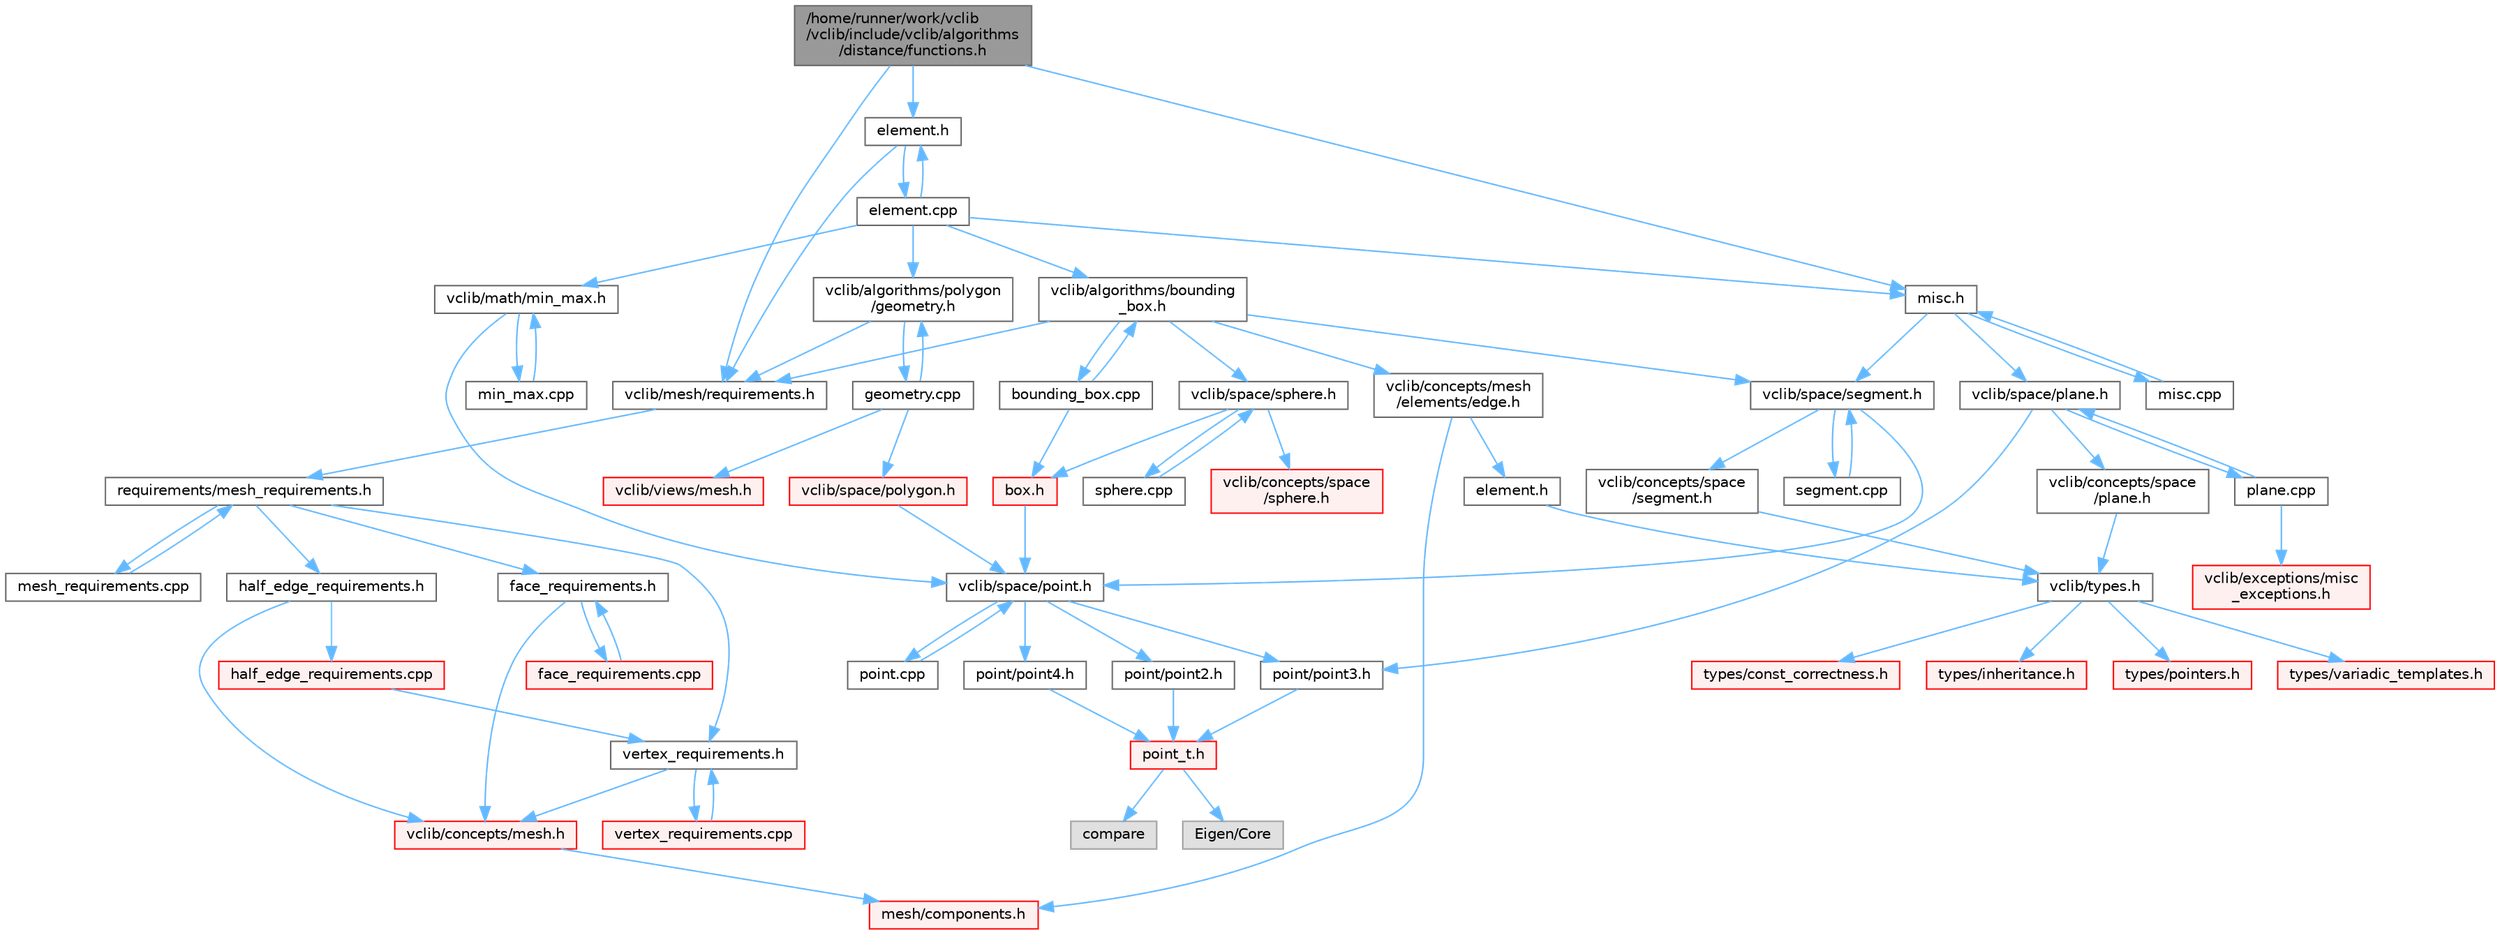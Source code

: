 digraph "/home/runner/work/vclib/vclib/include/vclib/algorithms/distance/functions.h"
{
 // LATEX_PDF_SIZE
  bgcolor="transparent";
  edge [fontname=Helvetica,fontsize=10,labelfontname=Helvetica,labelfontsize=10];
  node [fontname=Helvetica,fontsize=10,shape=box,height=0.2,width=0.4];
  Node1 [label="/home/runner/work/vclib\l/vclib/include/vclib/algorithms\l/distance/functions.h",height=0.2,width=0.4,color="gray40", fillcolor="grey60", style="filled", fontcolor="black",tooltip=" "];
  Node1 -> Node2 [color="steelblue1",style="solid"];
  Node2 [label="element.h",height=0.2,width=0.4,color="grey40", fillcolor="white", style="filled",URL="$algorithms_2distance_2element_8h.html",tooltip=" "];
  Node2 -> Node3 [color="steelblue1",style="solid"];
  Node3 [label="vclib/mesh/requirements.h",height=0.2,width=0.4,color="grey40", fillcolor="white", style="filled",URL="$requirements_8h.html",tooltip=" "];
  Node3 -> Node4 [color="steelblue1",style="solid"];
  Node4 [label="requirements/mesh_requirements.h",height=0.2,width=0.4,color="grey40", fillcolor="white", style="filled",URL="$mesh__requirements_8h.html",tooltip=" "];
  Node4 -> Node5 [color="steelblue1",style="solid"];
  Node5 [label="half_edge_requirements.h",height=0.2,width=0.4,color="grey40", fillcolor="white", style="filled",URL="$half__edge__requirements_8h.html",tooltip=" "];
  Node5 -> Node6 [color="steelblue1",style="solid"];
  Node6 [label="vclib/concepts/mesh.h",height=0.2,width=0.4,color="red", fillcolor="#FFF0F0", style="filled",URL="$concepts_2mesh_8h.html",tooltip=" "];
  Node6 -> Node7 [color="steelblue1",style="solid"];
  Node7 [label="mesh/components.h",height=0.2,width=0.4,color="red", fillcolor="#FFF0F0", style="filled",URL="$concepts_2mesh_2components_8h.html",tooltip=" "];
  Node5 -> Node72 [color="steelblue1",style="solid"];
  Node72 [label="half_edge_requirements.cpp",height=0.2,width=0.4,color="red", fillcolor="#FFF0F0", style="filled",URL="$half__edge__requirements_8cpp.html",tooltip=" "];
  Node72 -> Node73 [color="steelblue1",style="solid"];
  Node73 [label="vertex_requirements.h",height=0.2,width=0.4,color="grey40", fillcolor="white", style="filled",URL="$vertex__requirements_8h.html",tooltip=" "];
  Node73 -> Node6 [color="steelblue1",style="solid"];
  Node73 -> Node74 [color="steelblue1",style="solid"];
  Node74 [label="vertex_requirements.cpp",height=0.2,width=0.4,color="red", fillcolor="#FFF0F0", style="filled",URL="$vertex__requirements_8cpp.html",tooltip=" "];
  Node74 -> Node73 [color="steelblue1",style="solid"];
  Node4 -> Node154 [color="steelblue1",style="solid"];
  Node154 [label="face_requirements.h",height=0.2,width=0.4,color="grey40", fillcolor="white", style="filled",URL="$face__requirements_8h.html",tooltip=" "];
  Node154 -> Node6 [color="steelblue1",style="solid"];
  Node154 -> Node155 [color="steelblue1",style="solid"];
  Node155 [label="face_requirements.cpp",height=0.2,width=0.4,color="red", fillcolor="#FFF0F0", style="filled",URL="$face__requirements_8cpp.html",tooltip=" "];
  Node155 -> Node154 [color="steelblue1",style="solid"];
  Node4 -> Node73 [color="steelblue1",style="solid"];
  Node4 -> Node179 [color="steelblue1",style="solid"];
  Node179 [label="mesh_requirements.cpp",height=0.2,width=0.4,color="grey40", fillcolor="white", style="filled",URL="$mesh__requirements_8cpp.html",tooltip=" "];
  Node179 -> Node4 [color="steelblue1",style="solid"];
  Node2 -> Node180 [color="steelblue1",style="solid"];
  Node180 [label="element.cpp",height=0.2,width=0.4,color="grey40", fillcolor="white", style="filled",URL="$algorithms_2distance_2element_8cpp.html",tooltip=" "];
  Node180 -> Node2 [color="steelblue1",style="solid"];
  Node180 -> Node181 [color="steelblue1",style="solid"];
  Node181 [label="misc.h",height=0.2,width=0.4,color="grey40", fillcolor="white", style="filled",URL="$distance_2misc_8h.html",tooltip=" "];
  Node181 -> Node182 [color="steelblue1",style="solid"];
  Node182 [label="vclib/space/plane.h",height=0.2,width=0.4,color="grey40", fillcolor="white", style="filled",URL="$space_2plane_8h.html",tooltip=" "];
  Node182 -> Node183 [color="steelblue1",style="solid"];
  Node183 [label="vclib/concepts/space\l/plane.h",height=0.2,width=0.4,color="grey40", fillcolor="white", style="filled",URL="$concepts_2space_2plane_8h.html",tooltip=" "];
  Node183 -> Node11 [color="steelblue1",style="solid"];
  Node11 [label="vclib/types.h",height=0.2,width=0.4,color="grey40", fillcolor="white", style="filled",URL="$types_8h.html",tooltip=" "];
  Node11 -> Node12 [color="steelblue1",style="solid"];
  Node12 [label="types/const_correctness.h",height=0.2,width=0.4,color="red", fillcolor="#FFF0F0", style="filled",URL="$types_2const__correctness_8h.html",tooltip=" "];
  Node11 -> Node14 [color="steelblue1",style="solid"];
  Node14 [label="types/inheritance.h",height=0.2,width=0.4,color="red", fillcolor="#FFF0F0", style="filled",URL="$inheritance_8h.html",tooltip=" "];
  Node11 -> Node15 [color="steelblue1",style="solid"];
  Node15 [label="types/pointers.h",height=0.2,width=0.4,color="red", fillcolor="#FFF0F0", style="filled",URL="$types_2pointers_8h.html",tooltip=" "];
  Node11 -> Node16 [color="steelblue1",style="solid"];
  Node16 [label="types/variadic_templates.h",height=0.2,width=0.4,color="red", fillcolor="#FFF0F0", style="filled",URL="$variadic__templates_8h.html",tooltip=" "];
  Node182 -> Node46 [color="steelblue1",style="solid"];
  Node46 [label="point/point3.h",height=0.2,width=0.4,color="grey40", fillcolor="white", style="filled",URL="$point3_8h.html",tooltip=" "];
  Node46 -> Node29 [color="steelblue1",style="solid"];
  Node29 [label="point_t.h",height=0.2,width=0.4,color="red", fillcolor="#FFF0F0", style="filled",URL="$point__t_8h.html",tooltip=" "];
  Node29 -> Node30 [color="steelblue1",style="solid"];
  Node30 [label="compare",height=0.2,width=0.4,color="grey60", fillcolor="#E0E0E0", style="filled",tooltip=" "];
  Node29 -> Node31 [color="steelblue1",style="solid"];
  Node31 [label="Eigen/Core",height=0.2,width=0.4,color="grey60", fillcolor="#E0E0E0", style="filled",tooltip=" "];
  Node182 -> Node184 [color="steelblue1",style="solid"];
  Node184 [label="plane.cpp",height=0.2,width=0.4,color="grey40", fillcolor="white", style="filled",URL="$plane_8cpp.html",tooltip=" "];
  Node184 -> Node182 [color="steelblue1",style="solid"];
  Node184 -> Node185 [color="steelblue1",style="solid"];
  Node185 [label="vclib/exceptions/misc\l_exceptions.h",height=0.2,width=0.4,color="red", fillcolor="#FFF0F0", style="filled",URL="$misc__exceptions_8h.html",tooltip=" "];
  Node181 -> Node186 [color="steelblue1",style="solid"];
  Node186 [label="vclib/space/segment.h",height=0.2,width=0.4,color="grey40", fillcolor="white", style="filled",URL="$space_2segment_8h.html",tooltip=" "];
  Node186 -> Node187 [color="steelblue1",style="solid"];
  Node187 [label="vclib/concepts/space\l/segment.h",height=0.2,width=0.4,color="grey40", fillcolor="white", style="filled",URL="$concepts_2space_2segment_8h.html",tooltip=" "];
  Node187 -> Node11 [color="steelblue1",style="solid"];
  Node186 -> Node44 [color="steelblue1",style="solid"];
  Node44 [label="vclib/space/point.h",height=0.2,width=0.4,color="grey40", fillcolor="white", style="filled",URL="$space_2point_8h.html",tooltip=" "];
  Node44 -> Node45 [color="steelblue1",style="solid"];
  Node45 [label="point/point2.h",height=0.2,width=0.4,color="grey40", fillcolor="white", style="filled",URL="$point2_8h.html",tooltip=" "];
  Node45 -> Node29 [color="steelblue1",style="solid"];
  Node44 -> Node46 [color="steelblue1",style="solid"];
  Node44 -> Node28 [color="steelblue1",style="solid"];
  Node28 [label="point/point4.h",height=0.2,width=0.4,color="grey40", fillcolor="white", style="filled",URL="$point4_8h.html",tooltip=" "];
  Node28 -> Node29 [color="steelblue1",style="solid"];
  Node44 -> Node47 [color="steelblue1",style="solid"];
  Node47 [label="point.cpp",height=0.2,width=0.4,color="grey40", fillcolor="white", style="filled",URL="$point_8cpp.html",tooltip=" "];
  Node47 -> Node44 [color="steelblue1",style="solid"];
  Node186 -> Node188 [color="steelblue1",style="solid"];
  Node188 [label="segment.cpp",height=0.2,width=0.4,color="grey40", fillcolor="white", style="filled",URL="$segment_8cpp.html",tooltip=" "];
  Node188 -> Node186 [color="steelblue1",style="solid"];
  Node181 -> Node189 [color="steelblue1",style="solid"];
  Node189 [label="misc.cpp",height=0.2,width=0.4,color="grey40", fillcolor="white", style="filled",URL="$distance_2misc_8cpp.html",tooltip=" "];
  Node189 -> Node181 [color="steelblue1",style="solid"];
  Node180 -> Node190 [color="steelblue1",style="solid"];
  Node190 [label="vclib/algorithms/bounding\l_box.h",height=0.2,width=0.4,color="grey40", fillcolor="white", style="filled",URL="$algorithms_2bounding__box_8h.html",tooltip=" "];
  Node190 -> Node191 [color="steelblue1",style="solid"];
  Node191 [label="vclib/concepts/mesh\l/elements/edge.h",height=0.2,width=0.4,color="grey40", fillcolor="white", style="filled",URL="$concepts_2mesh_2elements_2edge_8h.html",tooltip=" "];
  Node191 -> Node7 [color="steelblue1",style="solid"];
  Node191 -> Node67 [color="steelblue1",style="solid"];
  Node67 [label="element.h",height=0.2,width=0.4,color="grey40", fillcolor="white", style="filled",URL="$concepts_2mesh_2elements_2element_8h.html",tooltip=" "];
  Node67 -> Node11 [color="steelblue1",style="solid"];
  Node190 -> Node3 [color="steelblue1",style="solid"];
  Node190 -> Node186 [color="steelblue1",style="solid"];
  Node190 -> Node192 [color="steelblue1",style="solid"];
  Node192 [label="vclib/space/sphere.h",height=0.2,width=0.4,color="grey40", fillcolor="white", style="filled",URL="$space_2sphere_8h.html",tooltip=" "];
  Node192 -> Node193 [color="steelblue1",style="solid"];
  Node193 [label="vclib/concepts/space\l/sphere.h",height=0.2,width=0.4,color="red", fillcolor="#FFF0F0", style="filled",URL="$concepts_2space_2sphere_8h.html",tooltip=" "];
  Node192 -> Node194 [color="steelblue1",style="solid"];
  Node194 [label="box.h",height=0.2,width=0.4,color="red", fillcolor="#FFF0F0", style="filled",URL="$space_2box_8h.html",tooltip=" "];
  Node194 -> Node44 [color="steelblue1",style="solid"];
  Node192 -> Node199 [color="steelblue1",style="solid"];
  Node199 [label="sphere.cpp",height=0.2,width=0.4,color="grey40", fillcolor="white", style="filled",URL="$space_2sphere_8cpp.html",tooltip=" "];
  Node199 -> Node192 [color="steelblue1",style="solid"];
  Node190 -> Node200 [color="steelblue1",style="solid"];
  Node200 [label="bounding_box.cpp",height=0.2,width=0.4,color="grey40", fillcolor="white", style="filled",URL="$algorithms_2bounding__box_8cpp.html",tooltip=" "];
  Node200 -> Node190 [color="steelblue1",style="solid"];
  Node200 -> Node194 [color="steelblue1",style="solid"];
  Node180 -> Node201 [color="steelblue1",style="solid"];
  Node201 [label="vclib/algorithms/polygon\l/geometry.h",height=0.2,width=0.4,color="grey40", fillcolor="white", style="filled",URL="$geometry_8h.html",tooltip=" "];
  Node201 -> Node3 [color="steelblue1",style="solid"];
  Node201 -> Node202 [color="steelblue1",style="solid"];
  Node202 [label="geometry.cpp",height=0.2,width=0.4,color="grey40", fillcolor="white", style="filled",URL="$geometry_8cpp.html",tooltip=" "];
  Node202 -> Node201 [color="steelblue1",style="solid"];
  Node202 -> Node203 [color="steelblue1",style="solid"];
  Node203 [label="vclib/space/polygon.h",height=0.2,width=0.4,color="red", fillcolor="#FFF0F0", style="filled",URL="$space_2polygon_8h.html",tooltip=" "];
  Node203 -> Node44 [color="steelblue1",style="solid"];
  Node202 -> Node217 [color="steelblue1",style="solid"];
  Node217 [label="vclib/views/mesh.h",height=0.2,width=0.4,color="red", fillcolor="#FFF0F0", style="filled",URL="$views_2mesh_8h.html",tooltip=" "];
  Node180 -> Node197 [color="steelblue1",style="solid"];
  Node197 [label="vclib/math/min_max.h",height=0.2,width=0.4,color="grey40", fillcolor="white", style="filled",URL="$min__max_8h.html",tooltip=" "];
  Node197 -> Node44 [color="steelblue1",style="solid"];
  Node197 -> Node198 [color="steelblue1",style="solid"];
  Node198 [label="min_max.cpp",height=0.2,width=0.4,color="grey40", fillcolor="white", style="filled",URL="$min__max_8cpp.html",tooltip=" "];
  Node198 -> Node197 [color="steelblue1",style="solid"];
  Node1 -> Node181 [color="steelblue1",style="solid"];
  Node1 -> Node3 [color="steelblue1",style="solid"];
}
